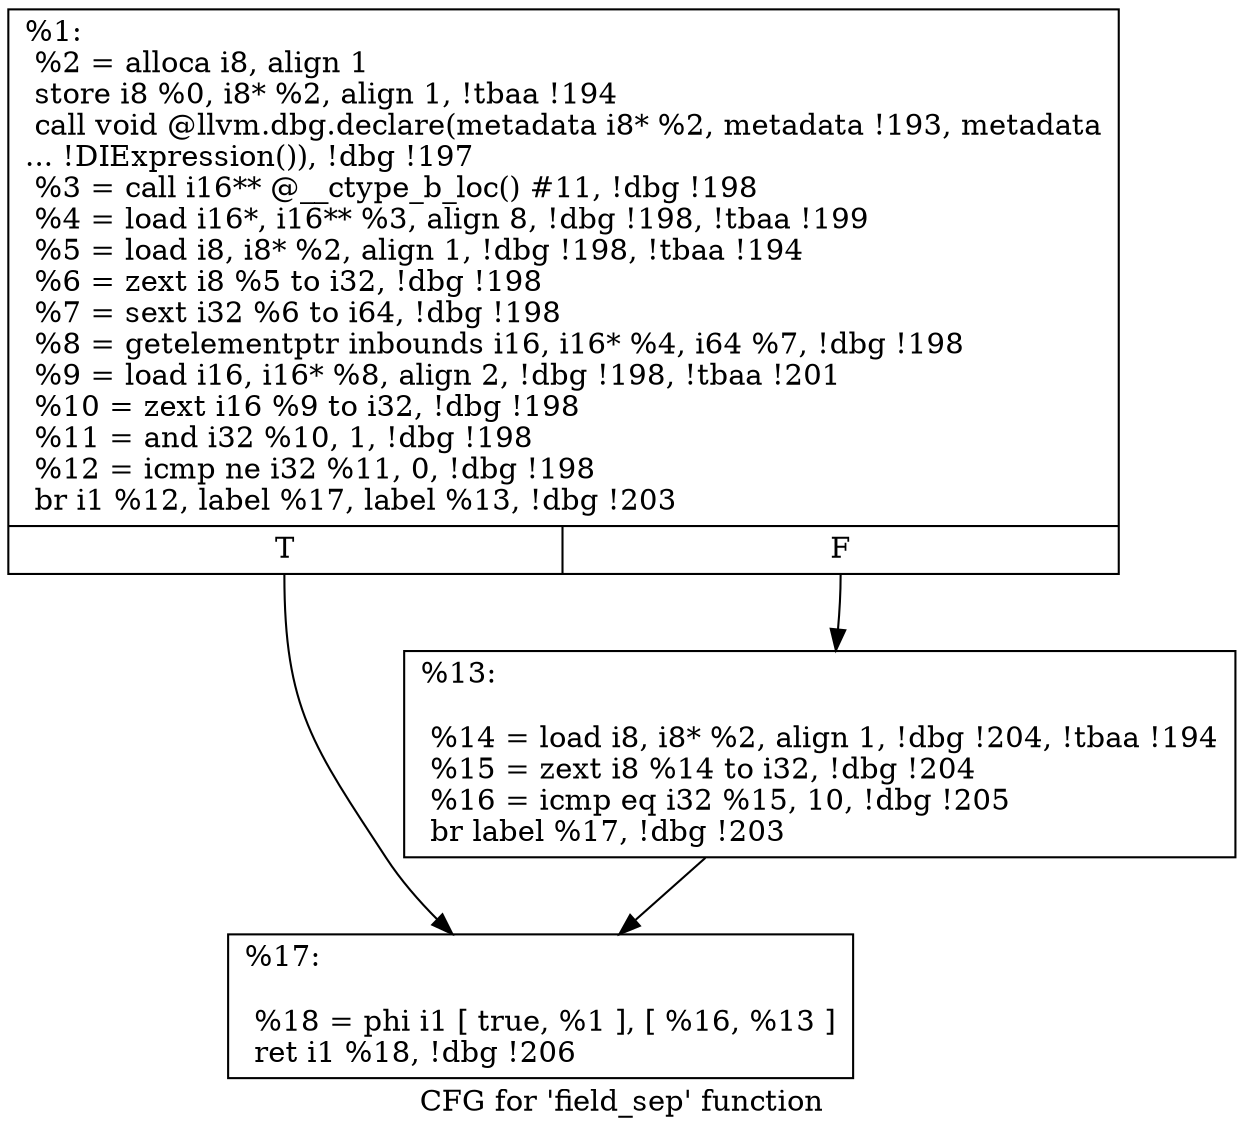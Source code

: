 digraph "CFG for 'field_sep' function" {
	label="CFG for 'field_sep' function";

	Node0x12dcd80 [shape=record,label="{%1:\l  %2 = alloca i8, align 1\l  store i8 %0, i8* %2, align 1, !tbaa !194\l  call void @llvm.dbg.declare(metadata i8* %2, metadata !193, metadata\l... !DIExpression()), !dbg !197\l  %3 = call i16** @__ctype_b_loc() #11, !dbg !198\l  %4 = load i16*, i16** %3, align 8, !dbg !198, !tbaa !199\l  %5 = load i8, i8* %2, align 1, !dbg !198, !tbaa !194\l  %6 = zext i8 %5 to i32, !dbg !198\l  %7 = sext i32 %6 to i64, !dbg !198\l  %8 = getelementptr inbounds i16, i16* %4, i64 %7, !dbg !198\l  %9 = load i16, i16* %8, align 2, !dbg !198, !tbaa !201\l  %10 = zext i16 %9 to i32, !dbg !198\l  %11 = and i32 %10, 1, !dbg !198\l  %12 = icmp ne i32 %11, 0, !dbg !198\l  br i1 %12, label %17, label %13, !dbg !203\l|{<s0>T|<s1>F}}"];
	Node0x12dcd80:s0 -> Node0x12df3c0;
	Node0x12dcd80:s1 -> Node0x12df370;
	Node0x12df370 [shape=record,label="{%13:\l\l  %14 = load i8, i8* %2, align 1, !dbg !204, !tbaa !194\l  %15 = zext i8 %14 to i32, !dbg !204\l  %16 = icmp eq i32 %15, 10, !dbg !205\l  br label %17, !dbg !203\l}"];
	Node0x12df370 -> Node0x12df3c0;
	Node0x12df3c0 [shape=record,label="{%17:\l\l  %18 = phi i1 [ true, %1 ], [ %16, %13 ]\l  ret i1 %18, !dbg !206\l}"];
}
